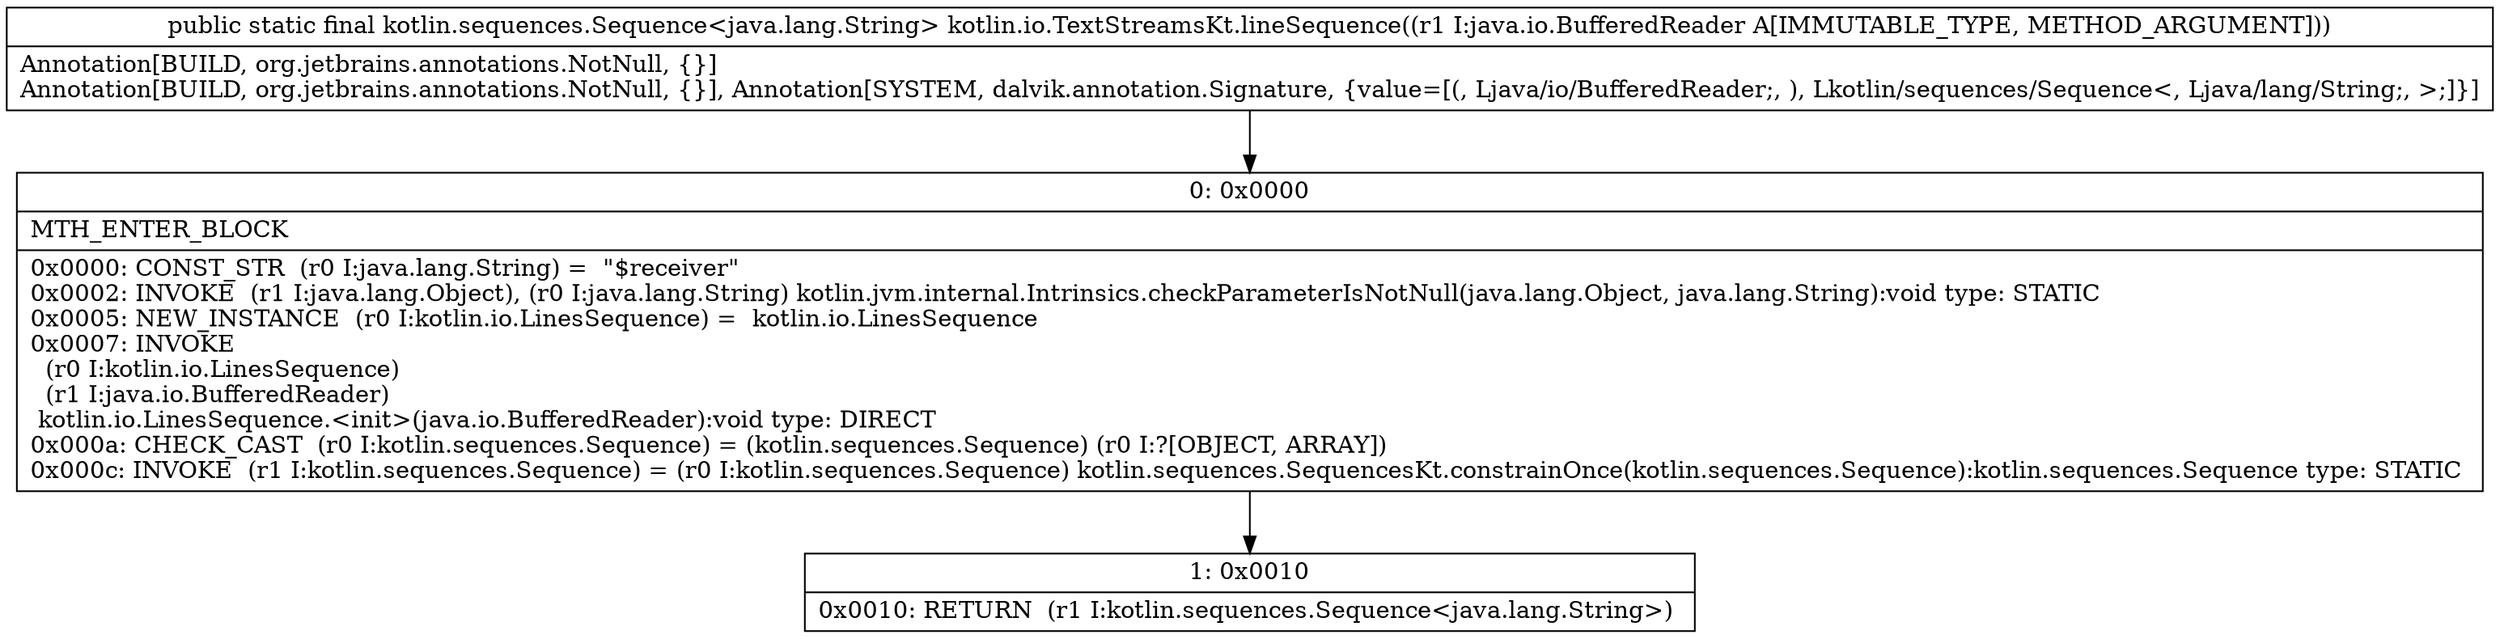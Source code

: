 digraph "CFG forkotlin.io.TextStreamsKt.lineSequence(Ljava\/io\/BufferedReader;)Lkotlin\/sequences\/Sequence;" {
Node_0 [shape=record,label="{0\:\ 0x0000|MTH_ENTER_BLOCK\l|0x0000: CONST_STR  (r0 I:java.lang.String) =  \"$receiver\" \l0x0002: INVOKE  (r1 I:java.lang.Object), (r0 I:java.lang.String) kotlin.jvm.internal.Intrinsics.checkParameterIsNotNull(java.lang.Object, java.lang.String):void type: STATIC \l0x0005: NEW_INSTANCE  (r0 I:kotlin.io.LinesSequence) =  kotlin.io.LinesSequence \l0x0007: INVOKE  \l  (r0 I:kotlin.io.LinesSequence)\l  (r1 I:java.io.BufferedReader)\l kotlin.io.LinesSequence.\<init\>(java.io.BufferedReader):void type: DIRECT \l0x000a: CHECK_CAST  (r0 I:kotlin.sequences.Sequence) = (kotlin.sequences.Sequence) (r0 I:?[OBJECT, ARRAY]) \l0x000c: INVOKE  (r1 I:kotlin.sequences.Sequence) = (r0 I:kotlin.sequences.Sequence) kotlin.sequences.SequencesKt.constrainOnce(kotlin.sequences.Sequence):kotlin.sequences.Sequence type: STATIC \l}"];
Node_1 [shape=record,label="{1\:\ 0x0010|0x0010: RETURN  (r1 I:kotlin.sequences.Sequence\<java.lang.String\>) \l}"];
MethodNode[shape=record,label="{public static final kotlin.sequences.Sequence\<java.lang.String\> kotlin.io.TextStreamsKt.lineSequence((r1 I:java.io.BufferedReader A[IMMUTABLE_TYPE, METHOD_ARGUMENT]))  | Annotation[BUILD, org.jetbrains.annotations.NotNull, \{\}]\lAnnotation[BUILD, org.jetbrains.annotations.NotNull, \{\}], Annotation[SYSTEM, dalvik.annotation.Signature, \{value=[(, Ljava\/io\/BufferedReader;, ), Lkotlin\/sequences\/Sequence\<, Ljava\/lang\/String;, \>;]\}]\l}"];
MethodNode -> Node_0;
Node_0 -> Node_1;
}

